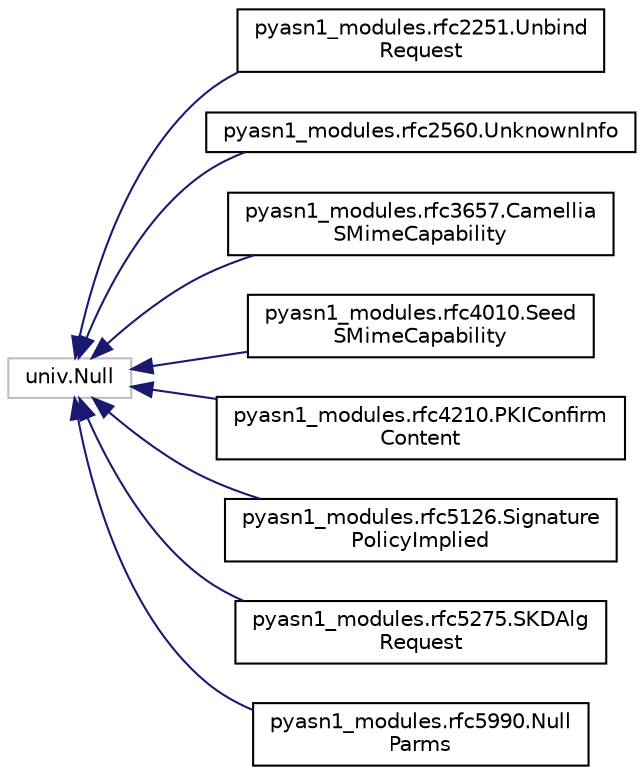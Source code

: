 digraph "Graphical Class Hierarchy"
{
 // LATEX_PDF_SIZE
  edge [fontname="Helvetica",fontsize="10",labelfontname="Helvetica",labelfontsize="10"];
  node [fontname="Helvetica",fontsize="10",shape=record];
  rankdir="LR";
  Node9833 [label="univ.Null",height=0.2,width=0.4,color="grey75", fillcolor="white", style="filled",tooltip=" "];
  Node9833 -> Node0 [dir="back",color="midnightblue",fontsize="10",style="solid",fontname="Helvetica"];
  Node0 [label="pyasn1_modules.rfc2251.Unbind\lRequest",height=0.2,width=0.4,color="black", fillcolor="white", style="filled",URL="$classpyasn1__modules_1_1rfc2251_1_1UnbindRequest.html",tooltip=" "];
  Node9833 -> Node9835 [dir="back",color="midnightblue",fontsize="10",style="solid",fontname="Helvetica"];
  Node9835 [label="pyasn1_modules.rfc2560.UnknownInfo",height=0.2,width=0.4,color="black", fillcolor="white", style="filled",URL="$classpyasn1__modules_1_1rfc2560_1_1UnknownInfo.html",tooltip=" "];
  Node9833 -> Node9836 [dir="back",color="midnightblue",fontsize="10",style="solid",fontname="Helvetica"];
  Node9836 [label="pyasn1_modules.rfc3657.Camellia\lSMimeCapability",height=0.2,width=0.4,color="black", fillcolor="white", style="filled",URL="$classpyasn1__modules_1_1rfc3657_1_1CamelliaSMimeCapability.html",tooltip=" "];
  Node9833 -> Node9837 [dir="back",color="midnightblue",fontsize="10",style="solid",fontname="Helvetica"];
  Node9837 [label="pyasn1_modules.rfc4010.Seed\lSMimeCapability",height=0.2,width=0.4,color="black", fillcolor="white", style="filled",URL="$classpyasn1__modules_1_1rfc4010_1_1SeedSMimeCapability.html",tooltip=" "];
  Node9833 -> Node9838 [dir="back",color="midnightblue",fontsize="10",style="solid",fontname="Helvetica"];
  Node9838 [label="pyasn1_modules.rfc4210.PKIConfirm\lContent",height=0.2,width=0.4,color="black", fillcolor="white", style="filled",URL="$classpyasn1__modules_1_1rfc4210_1_1PKIConfirmContent.html",tooltip=" "];
  Node9833 -> Node9839 [dir="back",color="midnightblue",fontsize="10",style="solid",fontname="Helvetica"];
  Node9839 [label="pyasn1_modules.rfc5126.Signature\lPolicyImplied",height=0.2,width=0.4,color="black", fillcolor="white", style="filled",URL="$classpyasn1__modules_1_1rfc5126_1_1SignaturePolicyImplied.html",tooltip=" "];
  Node9833 -> Node9840 [dir="back",color="midnightblue",fontsize="10",style="solid",fontname="Helvetica"];
  Node9840 [label="pyasn1_modules.rfc5275.SKDAlg\lRequest",height=0.2,width=0.4,color="black", fillcolor="white", style="filled",URL="$classpyasn1__modules_1_1rfc5275_1_1SKDAlgRequest.html",tooltip=" "];
  Node9833 -> Node9841 [dir="back",color="midnightblue",fontsize="10",style="solid",fontname="Helvetica"];
  Node9841 [label="pyasn1_modules.rfc5990.Null\lParms",height=0.2,width=0.4,color="black", fillcolor="white", style="filled",URL="$classpyasn1__modules_1_1rfc5990_1_1NullParms.html",tooltip=" "];
}

